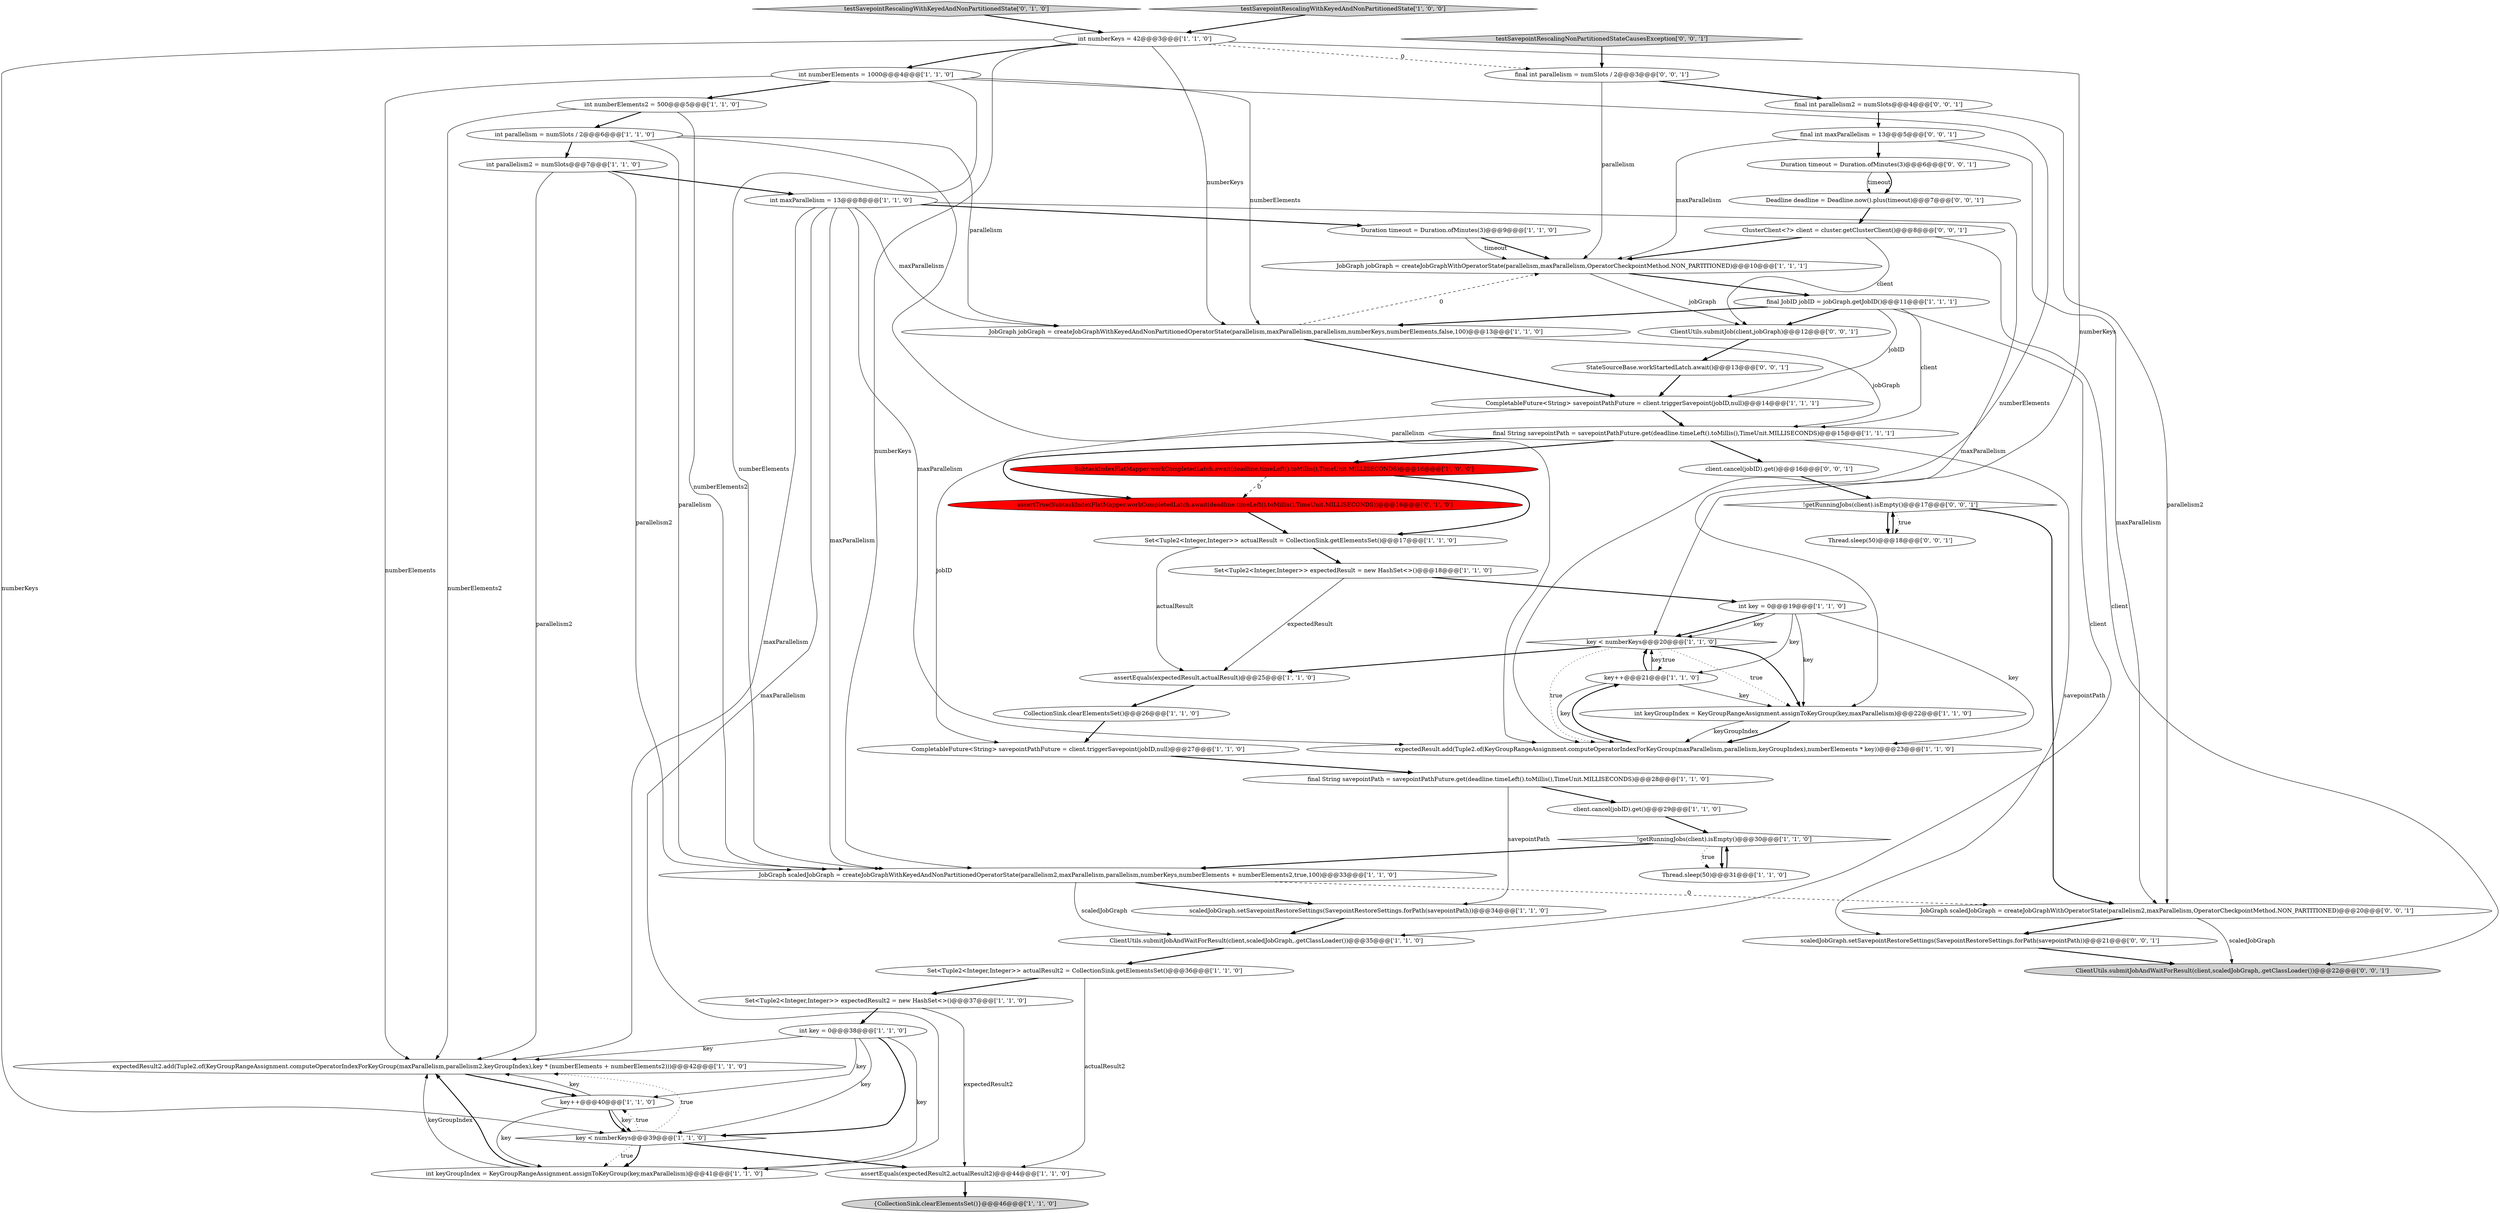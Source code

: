digraph {
19 [style = filled, label = "int key = 0@@@19@@@['1', '1', '0']", fillcolor = white, shape = ellipse image = "AAA0AAABBB1BBB"];
24 [style = filled, label = "int parallelism = numSlots / 2@@@6@@@['1', '1', '0']", fillcolor = white, shape = ellipse image = "AAA0AAABBB1BBB"];
23 [style = filled, label = "{CollectionSink.clearElementsSet()}@@@46@@@['1', '1', '0']", fillcolor = lightgray, shape = ellipse image = "AAA0AAABBB1BBB"];
54 [style = filled, label = "final int parallelism = numSlots / 2@@@3@@@['0', '0', '1']", fillcolor = white, shape = ellipse image = "AAA0AAABBB3BBB"];
11 [style = filled, label = "JobGraph scaledJobGraph = createJobGraphWithKeyedAndNonPartitionedOperatorState(parallelism2,maxParallelism,parallelism,numberKeys,numberElements + numberElements2,true,100)@@@33@@@['1', '1', '0']", fillcolor = white, shape = ellipse image = "AAA0AAABBB1BBB"];
43 [style = filled, label = "Thread.sleep(50)@@@18@@@['0', '0', '1']", fillcolor = white, shape = ellipse image = "AAA0AAABBB3BBB"];
8 [style = filled, label = "int maxParallelism = 13@@@8@@@['1', '1', '0']", fillcolor = white, shape = ellipse image = "AAA0AAABBB1BBB"];
50 [style = filled, label = "scaledJobGraph.setSavepointRestoreSettings(SavepointRestoreSettings.forPath(savepointPath))@@@21@@@['0', '0', '1']", fillcolor = white, shape = ellipse image = "AAA0AAABBB3BBB"];
9 [style = filled, label = "Set<Tuple2<Integer,Integer>> expectedResult2 = new HashSet<>()@@@37@@@['1', '1', '0']", fillcolor = white, shape = ellipse image = "AAA0AAABBB1BBB"];
44 [style = filled, label = "JobGraph scaledJobGraph = createJobGraphWithOperatorState(parallelism2,maxParallelism,OperatorCheckpointMethod.NON_PARTITIONED)@@@20@@@['0', '0', '1']", fillcolor = white, shape = ellipse image = "AAA0AAABBB3BBB"];
5 [style = filled, label = "ClientUtils.submitJobAndWaitForResult(client,scaledJobGraph,.getClassLoader())@@@35@@@['1', '1', '0']", fillcolor = white, shape = ellipse image = "AAA0AAABBB1BBB"];
29 [style = filled, label = "int numberElements = 1000@@@4@@@['1', '1', '0']", fillcolor = white, shape = ellipse image = "AAA0AAABBB1BBB"];
53 [style = filled, label = "final int parallelism2 = numSlots@@@4@@@['0', '0', '1']", fillcolor = white, shape = ellipse image = "AAA0AAABBB3BBB"];
27 [style = filled, label = "key < numberKeys@@@20@@@['1', '1', '0']", fillcolor = white, shape = diamond image = "AAA0AAABBB1BBB"];
31 [style = filled, label = "int numberKeys = 42@@@3@@@['1', '1', '0']", fillcolor = white, shape = ellipse image = "AAA0AAABBB1BBB"];
46 [style = filled, label = "Deadline deadline = Deadline.now().plus(timeout)@@@7@@@['0', '0', '1']", fillcolor = white, shape = ellipse image = "AAA0AAABBB3BBB"];
30 [style = filled, label = "expectedResult2.add(Tuple2.of(KeyGroupRangeAssignment.computeOperatorIndexForKeyGroup(maxParallelism,parallelism2,keyGroupIndex),key * (numberElements + numberElements2)))@@@42@@@['1', '1', '0']", fillcolor = white, shape = ellipse image = "AAA0AAABBB1BBB"];
40 [style = filled, label = "testSavepointRescalingWithKeyedAndNonPartitionedState['0', '1', '0']", fillcolor = lightgray, shape = diamond image = "AAA0AAABBB2BBB"];
49 [style = filled, label = "client.cancel(jobID).get()@@@16@@@['0', '0', '1']", fillcolor = white, shape = ellipse image = "AAA0AAABBB3BBB"];
51 [style = filled, label = "!getRunningJobs(client).isEmpty()@@@17@@@['0', '0', '1']", fillcolor = white, shape = diamond image = "AAA0AAABBB3BBB"];
39 [style = filled, label = "CompletableFuture<String> savepointPathFuture = client.triggerSavepoint(jobID,null)@@@14@@@['1', '1', '1']", fillcolor = white, shape = ellipse image = "AAA0AAABBB1BBB"];
41 [style = filled, label = "assertTrue(SubtaskIndexFlatMapper.workCompletedLatch.await(deadline.timeLeft().toMillis(),TimeUnit.MILLISECONDS))@@@16@@@['0', '1', '0']", fillcolor = red, shape = ellipse image = "AAA1AAABBB2BBB"];
13 [style = filled, label = "Set<Tuple2<Integer,Integer>> expectedResult = new HashSet<>()@@@18@@@['1', '1', '0']", fillcolor = white, shape = ellipse image = "AAA0AAABBB1BBB"];
4 [style = filled, label = "int keyGroupIndex = KeyGroupRangeAssignment.assignToKeyGroup(key,maxParallelism)@@@41@@@['1', '1', '0']", fillcolor = white, shape = ellipse image = "AAA0AAABBB1BBB"];
38 [style = filled, label = "testSavepointRescalingWithKeyedAndNonPartitionedState['1', '0', '0']", fillcolor = lightgray, shape = diamond image = "AAA0AAABBB1BBB"];
56 [style = filled, label = "ClientUtils.submitJob(client,jobGraph)@@@12@@@['0', '0', '1']", fillcolor = white, shape = ellipse image = "AAA0AAABBB3BBB"];
32 [style = filled, label = "Duration timeout = Duration.ofMinutes(3)@@@9@@@['1', '1', '0']", fillcolor = white, shape = ellipse image = "AAA0AAABBB1BBB"];
48 [style = filled, label = "ClientUtils.submitJobAndWaitForResult(client,scaledJobGraph,.getClassLoader())@@@22@@@['0', '0', '1']", fillcolor = lightgray, shape = ellipse image = "AAA0AAABBB3BBB"];
35 [style = filled, label = "key < numberKeys@@@39@@@['1', '1', '0']", fillcolor = white, shape = diamond image = "AAA0AAABBB1BBB"];
55 [style = filled, label = "Duration timeout = Duration.ofMinutes(3)@@@6@@@['0', '0', '1']", fillcolor = white, shape = ellipse image = "AAA0AAABBB3BBB"];
26 [style = filled, label = "final String savepointPath = savepointPathFuture.get(deadline.timeLeft().toMillis(),TimeUnit.MILLISECONDS)@@@15@@@['1', '1', '1']", fillcolor = white, shape = ellipse image = "AAA0AAABBB1BBB"];
6 [style = filled, label = "assertEquals(expectedResult,actualResult)@@@25@@@['1', '1', '0']", fillcolor = white, shape = ellipse image = "AAA0AAABBB1BBB"];
16 [style = filled, label = "assertEquals(expectedResult2,actualResult2)@@@44@@@['1', '1', '0']", fillcolor = white, shape = ellipse image = "AAA0AAABBB1BBB"];
33 [style = filled, label = "CompletableFuture<String> savepointPathFuture = client.triggerSavepoint(jobID,null)@@@27@@@['1', '1', '0']", fillcolor = white, shape = ellipse image = "AAA0AAABBB1BBB"];
17 [style = filled, label = "final JobID jobID = jobGraph.getJobID()@@@11@@@['1', '1', '1']", fillcolor = white, shape = ellipse image = "AAA0AAABBB1BBB"];
52 [style = filled, label = "final int maxParallelism = 13@@@5@@@['0', '0', '1']", fillcolor = white, shape = ellipse image = "AAA0AAABBB3BBB"];
21 [style = filled, label = "Set<Tuple2<Integer,Integer>> actualResult2 = CollectionSink.getElementsSet()@@@36@@@['1', '1', '0']", fillcolor = white, shape = ellipse image = "AAA0AAABBB1BBB"];
25 [style = filled, label = "client.cancel(jobID).get()@@@29@@@['1', '1', '0']", fillcolor = white, shape = ellipse image = "AAA0AAABBB1BBB"];
7 [style = filled, label = "!getRunningJobs(client).isEmpty()@@@30@@@['1', '1', '0']", fillcolor = white, shape = diamond image = "AAA0AAABBB1BBB"];
47 [style = filled, label = "ClusterClient<?> client = cluster.getClusterClient()@@@8@@@['0', '0', '1']", fillcolor = white, shape = ellipse image = "AAA0AAABBB3BBB"];
0 [style = filled, label = "key++@@@21@@@['1', '1', '0']", fillcolor = white, shape = ellipse image = "AAA0AAABBB1BBB"];
18 [style = filled, label = "Set<Tuple2<Integer,Integer>> actualResult = CollectionSink.getElementsSet()@@@17@@@['1', '1', '0']", fillcolor = white, shape = ellipse image = "AAA0AAABBB1BBB"];
45 [style = filled, label = "testSavepointRescalingNonPartitionedStateCausesException['0', '0', '1']", fillcolor = lightgray, shape = diamond image = "AAA0AAABBB3BBB"];
12 [style = filled, label = "key++@@@40@@@['1', '1', '0']", fillcolor = white, shape = ellipse image = "AAA0AAABBB1BBB"];
2 [style = filled, label = "int parallelism2 = numSlots@@@7@@@['1', '1', '0']", fillcolor = white, shape = ellipse image = "AAA0AAABBB1BBB"];
28 [style = filled, label = "int key = 0@@@38@@@['1', '1', '0']", fillcolor = white, shape = ellipse image = "AAA0AAABBB1BBB"];
1 [style = filled, label = "JobGraph jobGraph = createJobGraphWithOperatorState(parallelism,maxParallelism,OperatorCheckpointMethod.NON_PARTITIONED)@@@10@@@['1', '1', '1']", fillcolor = white, shape = ellipse image = "AAA0AAABBB1BBB"];
42 [style = filled, label = "StateSourceBase.workStartedLatch.await()@@@13@@@['0', '0', '1']", fillcolor = white, shape = ellipse image = "AAA0AAABBB3BBB"];
14 [style = filled, label = "CollectionSink.clearElementsSet()@@@26@@@['1', '1', '0']", fillcolor = white, shape = ellipse image = "AAA0AAABBB1BBB"];
15 [style = filled, label = "SubtaskIndexFlatMapper.workCompletedLatch.await(deadline.timeLeft().toMillis(),TimeUnit.MILLISECONDS)@@@16@@@['1', '0', '0']", fillcolor = red, shape = ellipse image = "AAA1AAABBB1BBB"];
20 [style = filled, label = "final String savepointPath = savepointPathFuture.get(deadline.timeLeft().toMillis(),TimeUnit.MILLISECONDS)@@@28@@@['1', '1', '0']", fillcolor = white, shape = ellipse image = "AAA0AAABBB1BBB"];
10 [style = filled, label = "int numberElements2 = 500@@@5@@@['1', '1', '0']", fillcolor = white, shape = ellipse image = "AAA0AAABBB1BBB"];
34 [style = filled, label = "int keyGroupIndex = KeyGroupRangeAssignment.assignToKeyGroup(key,maxParallelism)@@@22@@@['1', '1', '0']", fillcolor = white, shape = ellipse image = "AAA0AAABBB1BBB"];
22 [style = filled, label = "Thread.sleep(50)@@@31@@@['1', '1', '0']", fillcolor = white, shape = ellipse image = "AAA0AAABBB1BBB"];
3 [style = filled, label = "scaledJobGraph.setSavepointRestoreSettings(SavepointRestoreSettings.forPath(savepointPath))@@@34@@@['1', '1', '0']", fillcolor = white, shape = ellipse image = "AAA0AAABBB1BBB"];
36 [style = filled, label = "JobGraph jobGraph = createJobGraphWithKeyedAndNonPartitionedOperatorState(parallelism,maxParallelism,parallelism,numberKeys,numberElements,false,100)@@@13@@@['1', '1', '0']", fillcolor = white, shape = ellipse image = "AAA0AAABBB1BBB"];
37 [style = filled, label = "expectedResult.add(Tuple2.of(KeyGroupRangeAssignment.computeOperatorIndexForKeyGroup(maxParallelism,parallelism,keyGroupIndex),numberElements * key))@@@23@@@['1', '1', '0']", fillcolor = white, shape = ellipse image = "AAA0AAABBB1BBB"];
37->0 [style = bold, label=""];
19->37 [style = solid, label="key"];
12->35 [style = solid, label="key"];
11->5 [style = solid, label="scaledJobGraph"];
10->24 [style = bold, label=""];
49->51 [style = bold, label=""];
38->31 [style = bold, label=""];
52->55 [style = bold, label=""];
52->44 [style = solid, label="maxParallelism"];
35->12 [style = dotted, label="true"];
18->6 [style = solid, label="actualResult"];
17->36 [style = bold, label=""];
55->46 [style = solid, label="timeout"];
3->5 [style = bold, label=""];
31->36 [style = solid, label="numberKeys"];
31->35 [style = solid, label="numberKeys"];
17->5 [style = solid, label="client"];
29->37 [style = solid, label="numberElements"];
26->15 [style = bold, label=""];
54->53 [style = bold, label=""];
8->36 [style = solid, label="maxParallelism"];
40->31 [style = bold, label=""];
51->43 [style = dotted, label="true"];
36->1 [style = dashed, label="0"];
21->16 [style = solid, label="actualResult2"];
28->4 [style = solid, label="key"];
7->11 [style = bold, label=""];
54->1 [style = solid, label="parallelism"];
24->37 [style = solid, label="parallelism"];
53->52 [style = bold, label=""];
43->51 [style = bold, label=""];
12->30 [style = solid, label="key"];
51->44 [style = bold, label=""];
26->49 [style = bold, label=""];
31->29 [style = bold, label=""];
44->50 [style = bold, label=""];
2->11 [style = solid, label="parallelism2"];
12->35 [style = bold, label=""];
13->6 [style = solid, label="expectedResult"];
53->44 [style = solid, label="parallelism2"];
25->7 [style = bold, label=""];
20->25 [style = bold, label=""];
52->1 [style = solid, label="maxParallelism"];
22->7 [style = bold, label=""];
39->26 [style = bold, label=""];
0->34 [style = solid, label="key"];
35->30 [style = dotted, label="true"];
19->34 [style = solid, label="key"];
1->17 [style = bold, label=""];
5->21 [style = bold, label=""];
19->27 [style = solid, label="key"];
28->35 [style = bold, label=""];
19->0 [style = solid, label="key"];
21->9 [style = bold, label=""];
39->33 [style = solid, label="jobID"];
28->30 [style = solid, label="key"];
17->39 [style = solid, label="jobID"];
7->22 [style = dotted, label="true"];
26->50 [style = solid, label="savepointPath"];
31->11 [style = solid, label="numberKeys"];
47->1 [style = bold, label=""];
34->37 [style = solid, label="keyGroupIndex"];
47->48 [style = solid, label="client"];
42->39 [style = bold, label=""];
11->44 [style = dashed, label="0"];
16->23 [style = bold, label=""];
8->4 [style = solid, label="maxParallelism"];
50->48 [style = bold, label=""];
31->27 [style = solid, label="numberKeys"];
29->11 [style = solid, label="numberElements"];
27->37 [style = dotted, label="true"];
15->41 [style = dashed, label="0"];
36->39 [style = bold, label=""];
28->35 [style = solid, label="key"];
24->36 [style = solid, label="parallelism"];
9->28 [style = bold, label=""];
24->11 [style = solid, label="parallelism"];
7->22 [style = bold, label=""];
26->41 [style = bold, label=""];
13->19 [style = bold, label=""];
30->12 [style = bold, label=""];
27->34 [style = bold, label=""];
47->56 [style = solid, label="client"];
8->30 [style = solid, label="maxParallelism"];
17->26 [style = solid, label="client"];
11->3 [style = bold, label=""];
32->1 [style = bold, label=""];
2->30 [style = solid, label="parallelism2"];
12->4 [style = solid, label="key"];
29->10 [style = bold, label=""];
51->43 [style = bold, label=""];
44->48 [style = solid, label="scaledJobGraph"];
41->18 [style = bold, label=""];
1->56 [style = solid, label="jobGraph"];
0->37 [style = solid, label="key"];
35->4 [style = dotted, label="true"];
35->16 [style = bold, label=""];
33->20 [style = bold, label=""];
24->2 [style = bold, label=""];
8->32 [style = bold, label=""];
36->26 [style = solid, label="jobGraph"];
4->30 [style = solid, label="keyGroupIndex"];
10->11 [style = solid, label="numberElements2"];
0->27 [style = bold, label=""];
27->34 [style = dotted, label="true"];
31->54 [style = dashed, label="0"];
20->3 [style = solid, label="savepointPath"];
8->11 [style = solid, label="maxParallelism"];
10->30 [style = solid, label="numberElements2"];
46->47 [style = bold, label=""];
0->27 [style = solid, label="key"];
15->18 [style = bold, label=""];
27->6 [style = bold, label=""];
35->4 [style = bold, label=""];
14->33 [style = bold, label=""];
56->42 [style = bold, label=""];
29->30 [style = solid, label="numberElements"];
45->54 [style = bold, label=""];
6->14 [style = bold, label=""];
29->36 [style = solid, label="numberElements"];
8->34 [style = solid, label="maxParallelism"];
55->46 [style = bold, label=""];
4->30 [style = bold, label=""];
34->37 [style = bold, label=""];
27->0 [style = dotted, label="true"];
19->27 [style = bold, label=""];
32->1 [style = solid, label="timeout"];
9->16 [style = solid, label="expectedResult2"];
28->12 [style = solid, label="key"];
18->13 [style = bold, label=""];
8->37 [style = solid, label="maxParallelism"];
17->56 [style = bold, label=""];
2->8 [style = bold, label=""];
}
